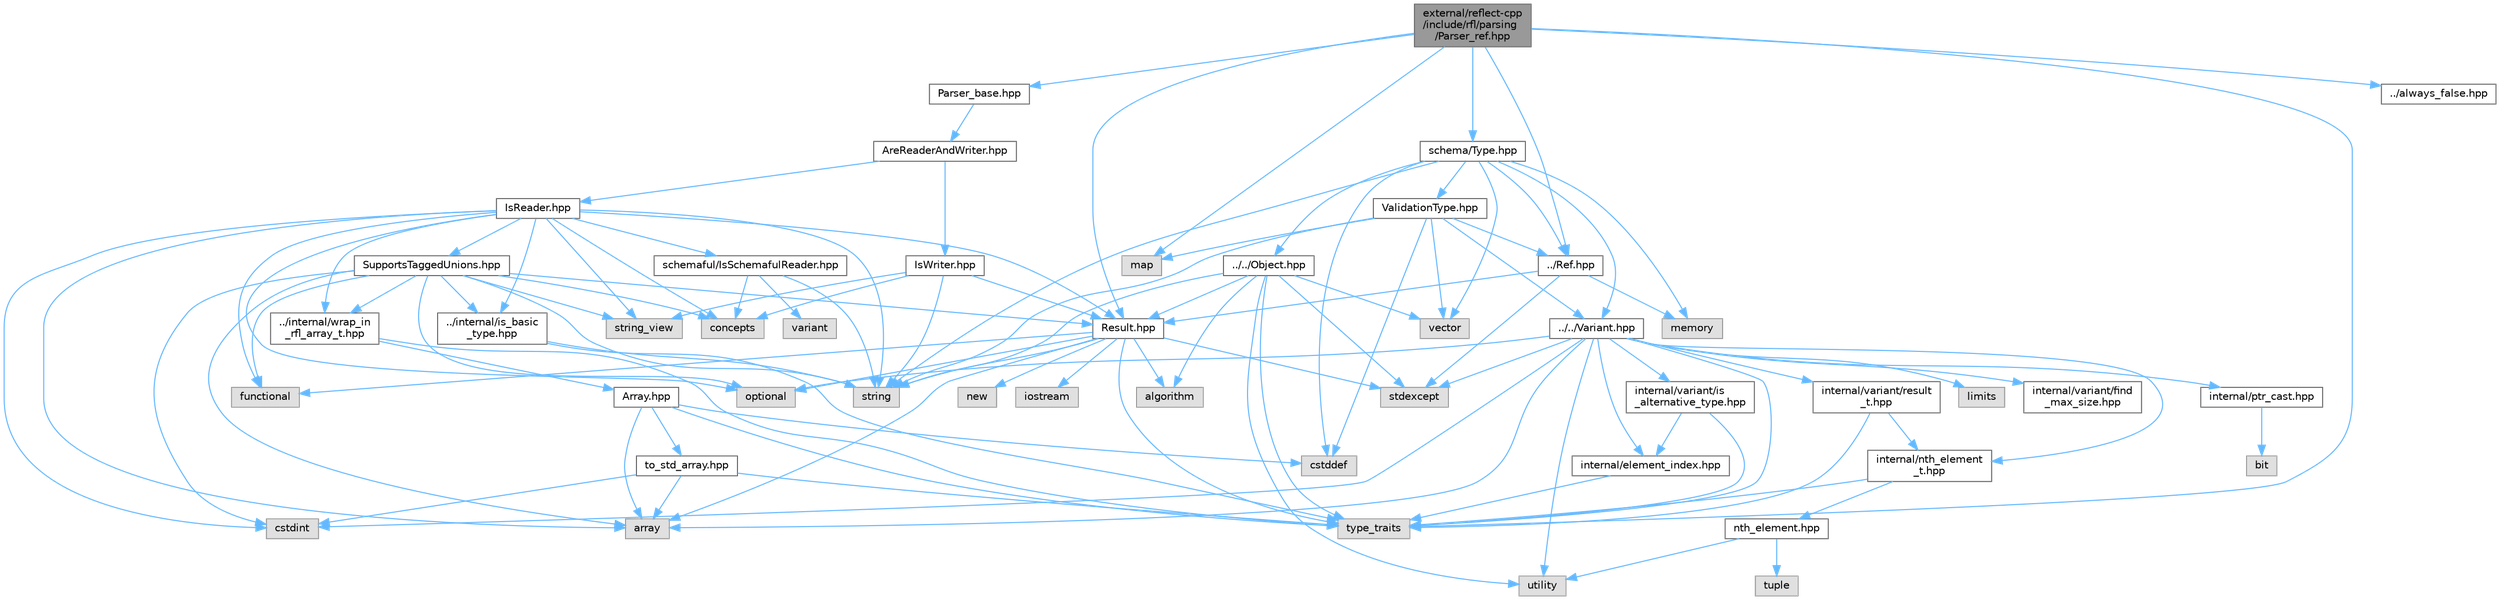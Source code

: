 digraph "external/reflect-cpp/include/rfl/parsing/Parser_ref.hpp"
{
 // LATEX_PDF_SIZE
  bgcolor="transparent";
  edge [fontname=Helvetica,fontsize=10,labelfontname=Helvetica,labelfontsize=10];
  node [fontname=Helvetica,fontsize=10,shape=box,height=0.2,width=0.4];
  Node1 [id="Node000001",label="external/reflect-cpp\l/include/rfl/parsing\l/Parser_ref.hpp",height=0.2,width=0.4,color="gray40", fillcolor="grey60", style="filled", fontcolor="black",tooltip=" "];
  Node1 -> Node2 [id="edge1_Node000001_Node000002",color="steelblue1",style="solid",tooltip=" "];
  Node2 [id="Node000002",label="map",height=0.2,width=0.4,color="grey60", fillcolor="#E0E0E0", style="filled",tooltip=" "];
  Node1 -> Node3 [id="edge2_Node000001_Node000003",color="steelblue1",style="solid",tooltip=" "];
  Node3 [id="Node000003",label="type_traits",height=0.2,width=0.4,color="grey60", fillcolor="#E0E0E0", style="filled",tooltip=" "];
  Node1 -> Node4 [id="edge3_Node000001_Node000004",color="steelblue1",style="solid",tooltip=" "];
  Node4 [id="Node000004",label="../Ref.hpp",height=0.2,width=0.4,color="grey40", fillcolor="white", style="filled",URL="$_ref_8hpp.html",tooltip=" "];
  Node4 -> Node5 [id="edge4_Node000004_Node000005",color="steelblue1",style="solid",tooltip=" "];
  Node5 [id="Node000005",label="memory",height=0.2,width=0.4,color="grey60", fillcolor="#E0E0E0", style="filled",tooltip=" "];
  Node4 -> Node6 [id="edge5_Node000004_Node000006",color="steelblue1",style="solid",tooltip=" "];
  Node6 [id="Node000006",label="stdexcept",height=0.2,width=0.4,color="grey60", fillcolor="#E0E0E0", style="filled",tooltip=" "];
  Node4 -> Node7 [id="edge6_Node000004_Node000007",color="steelblue1",style="solid",tooltip=" "];
  Node7 [id="Node000007",label="Result.hpp",height=0.2,width=0.4,color="grey40", fillcolor="white", style="filled",URL="$_result_8hpp.html",tooltip=" "];
  Node7 -> Node8 [id="edge7_Node000007_Node000008",color="steelblue1",style="solid",tooltip=" "];
  Node8 [id="Node000008",label="algorithm",height=0.2,width=0.4,color="grey60", fillcolor="#E0E0E0", style="filled",tooltip=" "];
  Node7 -> Node9 [id="edge8_Node000007_Node000009",color="steelblue1",style="solid",tooltip=" "];
  Node9 [id="Node000009",label="array",height=0.2,width=0.4,color="grey60", fillcolor="#E0E0E0", style="filled",tooltip=" "];
  Node7 -> Node10 [id="edge9_Node000007_Node000010",color="steelblue1",style="solid",tooltip=" "];
  Node10 [id="Node000010",label="functional",height=0.2,width=0.4,color="grey60", fillcolor="#E0E0E0", style="filled",tooltip=" "];
  Node7 -> Node11 [id="edge10_Node000007_Node000011",color="steelblue1",style="solid",tooltip=" "];
  Node11 [id="Node000011",label="iostream",height=0.2,width=0.4,color="grey60", fillcolor="#E0E0E0", style="filled",tooltip=" "];
  Node7 -> Node12 [id="edge11_Node000007_Node000012",color="steelblue1",style="solid",tooltip=" "];
  Node12 [id="Node000012",label="new",height=0.2,width=0.4,color="grey60", fillcolor="#E0E0E0", style="filled",tooltip=" "];
  Node7 -> Node13 [id="edge12_Node000007_Node000013",color="steelblue1",style="solid",tooltip=" "];
  Node13 [id="Node000013",label="optional",height=0.2,width=0.4,color="grey60", fillcolor="#E0E0E0", style="filled",tooltip=" "];
  Node7 -> Node6 [id="edge13_Node000007_Node000006",color="steelblue1",style="solid",tooltip=" "];
  Node7 -> Node14 [id="edge14_Node000007_Node000014",color="steelblue1",style="solid",tooltip=" "];
  Node14 [id="Node000014",label="string",height=0.2,width=0.4,color="grey60", fillcolor="#E0E0E0", style="filled",tooltip=" "];
  Node7 -> Node3 [id="edge15_Node000007_Node000003",color="steelblue1",style="solid",tooltip=" "];
  Node1 -> Node7 [id="edge16_Node000001_Node000007",color="steelblue1",style="solid",tooltip=" "];
  Node1 -> Node15 [id="edge17_Node000001_Node000015",color="steelblue1",style="solid",tooltip=" "];
  Node15 [id="Node000015",label="../always_false.hpp",height=0.2,width=0.4,color="grey40", fillcolor="white", style="filled",URL="$always__false_8hpp.html",tooltip=" "];
  Node1 -> Node16 [id="edge18_Node000001_Node000016",color="steelblue1",style="solid",tooltip=" "];
  Node16 [id="Node000016",label="Parser_base.hpp",height=0.2,width=0.4,color="grey40", fillcolor="white", style="filled",URL="$_parser__base_8hpp.html",tooltip=" "];
  Node16 -> Node17 [id="edge19_Node000016_Node000017",color="steelblue1",style="solid",tooltip=" "];
  Node17 [id="Node000017",label="AreReaderAndWriter.hpp",height=0.2,width=0.4,color="grey40", fillcolor="white", style="filled",URL="$_are_reader_and_writer_8hpp.html",tooltip=" "];
  Node17 -> Node18 [id="edge20_Node000017_Node000018",color="steelblue1",style="solid",tooltip=" "];
  Node18 [id="Node000018",label="IsReader.hpp",height=0.2,width=0.4,color="grey40", fillcolor="white", style="filled",URL="$_is_reader_8hpp.html",tooltip=" "];
  Node18 -> Node9 [id="edge21_Node000018_Node000009",color="steelblue1",style="solid",tooltip=" "];
  Node18 -> Node19 [id="edge22_Node000018_Node000019",color="steelblue1",style="solid",tooltip=" "];
  Node19 [id="Node000019",label="concepts",height=0.2,width=0.4,color="grey60", fillcolor="#E0E0E0", style="filled",tooltip=" "];
  Node18 -> Node20 [id="edge23_Node000018_Node000020",color="steelblue1",style="solid",tooltip=" "];
  Node20 [id="Node000020",label="cstdint",height=0.2,width=0.4,color="grey60", fillcolor="#E0E0E0", style="filled",tooltip=" "];
  Node18 -> Node10 [id="edge24_Node000018_Node000010",color="steelblue1",style="solid",tooltip=" "];
  Node18 -> Node13 [id="edge25_Node000018_Node000013",color="steelblue1",style="solid",tooltip=" "];
  Node18 -> Node14 [id="edge26_Node000018_Node000014",color="steelblue1",style="solid",tooltip=" "];
  Node18 -> Node21 [id="edge27_Node000018_Node000021",color="steelblue1",style="solid",tooltip=" "];
  Node21 [id="Node000021",label="string_view",height=0.2,width=0.4,color="grey60", fillcolor="#E0E0E0", style="filled",tooltip=" "];
  Node18 -> Node7 [id="edge28_Node000018_Node000007",color="steelblue1",style="solid",tooltip=" "];
  Node18 -> Node22 [id="edge29_Node000018_Node000022",color="steelblue1",style="solid",tooltip=" "];
  Node22 [id="Node000022",label="../internal/is_basic\l_type.hpp",height=0.2,width=0.4,color="grey40", fillcolor="white", style="filled",URL="$is__basic__type_8hpp.html",tooltip=" "];
  Node22 -> Node14 [id="edge30_Node000022_Node000014",color="steelblue1",style="solid",tooltip=" "];
  Node22 -> Node3 [id="edge31_Node000022_Node000003",color="steelblue1",style="solid",tooltip=" "];
  Node18 -> Node23 [id="edge32_Node000018_Node000023",color="steelblue1",style="solid",tooltip=" "];
  Node23 [id="Node000023",label="../internal/wrap_in\l_rfl_array_t.hpp",height=0.2,width=0.4,color="grey40", fillcolor="white", style="filled",URL="$wrap__in__rfl__array__t_8hpp.html",tooltip=" "];
  Node23 -> Node3 [id="edge33_Node000023_Node000003",color="steelblue1",style="solid",tooltip=" "];
  Node23 -> Node24 [id="edge34_Node000023_Node000024",color="steelblue1",style="solid",tooltip=" "];
  Node24 [id="Node000024",label="Array.hpp",height=0.2,width=0.4,color="grey40", fillcolor="white", style="filled",URL="$_array_8hpp.html",tooltip=" "];
  Node24 -> Node9 [id="edge35_Node000024_Node000009",color="steelblue1",style="solid",tooltip=" "];
  Node24 -> Node25 [id="edge36_Node000024_Node000025",color="steelblue1",style="solid",tooltip=" "];
  Node25 [id="Node000025",label="cstddef",height=0.2,width=0.4,color="grey60", fillcolor="#E0E0E0", style="filled",tooltip=" "];
  Node24 -> Node3 [id="edge37_Node000024_Node000003",color="steelblue1",style="solid",tooltip=" "];
  Node24 -> Node26 [id="edge38_Node000024_Node000026",color="steelblue1",style="solid",tooltip=" "];
  Node26 [id="Node000026",label="to_std_array.hpp",height=0.2,width=0.4,color="grey40", fillcolor="white", style="filled",URL="$to__std__array_8hpp.html",tooltip=" "];
  Node26 -> Node9 [id="edge39_Node000026_Node000009",color="steelblue1",style="solid",tooltip=" "];
  Node26 -> Node20 [id="edge40_Node000026_Node000020",color="steelblue1",style="solid",tooltip=" "];
  Node26 -> Node3 [id="edge41_Node000026_Node000003",color="steelblue1",style="solid",tooltip=" "];
  Node18 -> Node27 [id="edge42_Node000018_Node000027",color="steelblue1",style="solid",tooltip=" "];
  Node27 [id="Node000027",label="SupportsTaggedUnions.hpp",height=0.2,width=0.4,color="grey40", fillcolor="white", style="filled",URL="$_supports_tagged_unions_8hpp.html",tooltip=" "];
  Node27 -> Node9 [id="edge43_Node000027_Node000009",color="steelblue1",style="solid",tooltip=" "];
  Node27 -> Node19 [id="edge44_Node000027_Node000019",color="steelblue1",style="solid",tooltip=" "];
  Node27 -> Node20 [id="edge45_Node000027_Node000020",color="steelblue1",style="solid",tooltip=" "];
  Node27 -> Node10 [id="edge46_Node000027_Node000010",color="steelblue1",style="solid",tooltip=" "];
  Node27 -> Node13 [id="edge47_Node000027_Node000013",color="steelblue1",style="solid",tooltip=" "];
  Node27 -> Node14 [id="edge48_Node000027_Node000014",color="steelblue1",style="solid",tooltip=" "];
  Node27 -> Node21 [id="edge49_Node000027_Node000021",color="steelblue1",style="solid",tooltip=" "];
  Node27 -> Node7 [id="edge50_Node000027_Node000007",color="steelblue1",style="solid",tooltip=" "];
  Node27 -> Node22 [id="edge51_Node000027_Node000022",color="steelblue1",style="solid",tooltip=" "];
  Node27 -> Node23 [id="edge52_Node000027_Node000023",color="steelblue1",style="solid",tooltip=" "];
  Node18 -> Node28 [id="edge53_Node000018_Node000028",color="steelblue1",style="solid",tooltip=" "];
  Node28 [id="Node000028",label="schemaful/IsSchemafulReader.hpp",height=0.2,width=0.4,color="grey40", fillcolor="white", style="filled",URL="$_is_schemaful_reader_8hpp.html",tooltip=" "];
  Node28 -> Node19 [id="edge54_Node000028_Node000019",color="steelblue1",style="solid",tooltip=" "];
  Node28 -> Node14 [id="edge55_Node000028_Node000014",color="steelblue1",style="solid",tooltip=" "];
  Node28 -> Node29 [id="edge56_Node000028_Node000029",color="steelblue1",style="solid",tooltip=" "];
  Node29 [id="Node000029",label="variant",height=0.2,width=0.4,color="grey60", fillcolor="#E0E0E0", style="filled",tooltip=" "];
  Node17 -> Node30 [id="edge57_Node000017_Node000030",color="steelblue1",style="solid",tooltip=" "];
  Node30 [id="Node000030",label="IsWriter.hpp",height=0.2,width=0.4,color="grey40", fillcolor="white", style="filled",URL="$_is_writer_8hpp.html",tooltip=" "];
  Node30 -> Node19 [id="edge58_Node000030_Node000019",color="steelblue1",style="solid",tooltip=" "];
  Node30 -> Node14 [id="edge59_Node000030_Node000014",color="steelblue1",style="solid",tooltip=" "];
  Node30 -> Node21 [id="edge60_Node000030_Node000021",color="steelblue1",style="solid",tooltip=" "];
  Node30 -> Node7 [id="edge61_Node000030_Node000007",color="steelblue1",style="solid",tooltip=" "];
  Node1 -> Node31 [id="edge62_Node000001_Node000031",color="steelblue1",style="solid",tooltip=" "];
  Node31 [id="Node000031",label="schema/Type.hpp",height=0.2,width=0.4,color="grey40", fillcolor="white", style="filled",URL="$parsing_2schema_2_type_8hpp.html",tooltip=" "];
  Node31 -> Node25 [id="edge63_Node000031_Node000025",color="steelblue1",style="solid",tooltip=" "];
  Node31 -> Node5 [id="edge64_Node000031_Node000005",color="steelblue1",style="solid",tooltip=" "];
  Node31 -> Node14 [id="edge65_Node000031_Node000014",color="steelblue1",style="solid",tooltip=" "];
  Node31 -> Node32 [id="edge66_Node000031_Node000032",color="steelblue1",style="solid",tooltip=" "];
  Node32 [id="Node000032",label="vector",height=0.2,width=0.4,color="grey60", fillcolor="#E0E0E0", style="filled",tooltip=" "];
  Node31 -> Node33 [id="edge67_Node000031_Node000033",color="steelblue1",style="solid",tooltip=" "];
  Node33 [id="Node000033",label="../../Object.hpp",height=0.2,width=0.4,color="grey40", fillcolor="white", style="filled",URL="$_object_8hpp.html",tooltip=" "];
  Node33 -> Node8 [id="edge68_Node000033_Node000008",color="steelblue1",style="solid",tooltip=" "];
  Node33 -> Node6 [id="edge69_Node000033_Node000006",color="steelblue1",style="solid",tooltip=" "];
  Node33 -> Node14 [id="edge70_Node000033_Node000014",color="steelblue1",style="solid",tooltip=" "];
  Node33 -> Node3 [id="edge71_Node000033_Node000003",color="steelblue1",style="solid",tooltip=" "];
  Node33 -> Node34 [id="edge72_Node000033_Node000034",color="steelblue1",style="solid",tooltip=" "];
  Node34 [id="Node000034",label="utility",height=0.2,width=0.4,color="grey60", fillcolor="#E0E0E0", style="filled",tooltip=" "];
  Node33 -> Node32 [id="edge73_Node000033_Node000032",color="steelblue1",style="solid",tooltip=" "];
  Node33 -> Node7 [id="edge74_Node000033_Node000007",color="steelblue1",style="solid",tooltip=" "];
  Node31 -> Node4 [id="edge75_Node000031_Node000004",color="steelblue1",style="solid",tooltip=" "];
  Node31 -> Node35 [id="edge76_Node000031_Node000035",color="steelblue1",style="solid",tooltip=" "];
  Node35 [id="Node000035",label="../../Variant.hpp",height=0.2,width=0.4,color="grey40", fillcolor="white", style="filled",URL="$_variant_8hpp.html",tooltip=" "];
  Node35 -> Node9 [id="edge77_Node000035_Node000009",color="steelblue1",style="solid",tooltip=" "];
  Node35 -> Node20 [id="edge78_Node000035_Node000020",color="steelblue1",style="solid",tooltip=" "];
  Node35 -> Node36 [id="edge79_Node000035_Node000036",color="steelblue1",style="solid",tooltip=" "];
  Node36 [id="Node000036",label="limits",height=0.2,width=0.4,color="grey60", fillcolor="#E0E0E0", style="filled",tooltip=" "];
  Node35 -> Node13 [id="edge80_Node000035_Node000013",color="steelblue1",style="solid",tooltip=" "];
  Node35 -> Node6 [id="edge81_Node000035_Node000006",color="steelblue1",style="solid",tooltip=" "];
  Node35 -> Node3 [id="edge82_Node000035_Node000003",color="steelblue1",style="solid",tooltip=" "];
  Node35 -> Node34 [id="edge83_Node000035_Node000034",color="steelblue1",style="solid",tooltip=" "];
  Node35 -> Node37 [id="edge84_Node000035_Node000037",color="steelblue1",style="solid",tooltip=" "];
  Node37 [id="Node000037",label="internal/element_index.hpp",height=0.2,width=0.4,color="grey40", fillcolor="white", style="filled",URL="$element__index_8hpp.html",tooltip=" "];
  Node37 -> Node3 [id="edge85_Node000037_Node000003",color="steelblue1",style="solid",tooltip=" "];
  Node35 -> Node38 [id="edge86_Node000035_Node000038",color="steelblue1",style="solid",tooltip=" "];
  Node38 [id="Node000038",label="internal/nth_element\l_t.hpp",height=0.2,width=0.4,color="grey40", fillcolor="white", style="filled",URL="$nth__element__t_8hpp.html",tooltip=" "];
  Node38 -> Node3 [id="edge87_Node000038_Node000003",color="steelblue1",style="solid",tooltip=" "];
  Node38 -> Node39 [id="edge88_Node000038_Node000039",color="steelblue1",style="solid",tooltip=" "];
  Node39 [id="Node000039",label="nth_element.hpp",height=0.2,width=0.4,color="grey40", fillcolor="white", style="filled",URL="$nth__element_8hpp.html",tooltip=" "];
  Node39 -> Node40 [id="edge89_Node000039_Node000040",color="steelblue1",style="solid",tooltip=" "];
  Node40 [id="Node000040",label="tuple",height=0.2,width=0.4,color="grey60", fillcolor="#E0E0E0", style="filled",tooltip=" "];
  Node39 -> Node34 [id="edge90_Node000039_Node000034",color="steelblue1",style="solid",tooltip=" "];
  Node35 -> Node41 [id="edge91_Node000035_Node000041",color="steelblue1",style="solid",tooltip=" "];
  Node41 [id="Node000041",label="internal/variant/find\l_max_size.hpp",height=0.2,width=0.4,color="grey40", fillcolor="white", style="filled",URL="$find__max__size_8hpp.html",tooltip=" "];
  Node35 -> Node42 [id="edge92_Node000035_Node000042",color="steelblue1",style="solid",tooltip=" "];
  Node42 [id="Node000042",label="internal/variant/is\l_alternative_type.hpp",height=0.2,width=0.4,color="grey40", fillcolor="white", style="filled",URL="$is__alternative__type_8hpp.html",tooltip=" "];
  Node42 -> Node3 [id="edge93_Node000042_Node000003",color="steelblue1",style="solid",tooltip=" "];
  Node42 -> Node37 [id="edge94_Node000042_Node000037",color="steelblue1",style="solid",tooltip=" "];
  Node35 -> Node43 [id="edge95_Node000035_Node000043",color="steelblue1",style="solid",tooltip=" "];
  Node43 [id="Node000043",label="internal/variant/result\l_t.hpp",height=0.2,width=0.4,color="grey40", fillcolor="white", style="filled",URL="$result__t_8hpp.html",tooltip=" "];
  Node43 -> Node3 [id="edge96_Node000043_Node000003",color="steelblue1",style="solid",tooltip=" "];
  Node43 -> Node38 [id="edge97_Node000043_Node000038",color="steelblue1",style="solid",tooltip=" "];
  Node35 -> Node44 [id="edge98_Node000035_Node000044",color="steelblue1",style="solid",tooltip=" "];
  Node44 [id="Node000044",label="internal/ptr_cast.hpp",height=0.2,width=0.4,color="grey40", fillcolor="white", style="filled",URL="$ptr__cast_8hpp.html",tooltip=" "];
  Node44 -> Node45 [id="edge99_Node000044_Node000045",color="steelblue1",style="solid",tooltip=" "];
  Node45 [id="Node000045",label="bit",height=0.2,width=0.4,color="grey60", fillcolor="#E0E0E0", style="filled",tooltip=" "];
  Node31 -> Node46 [id="edge100_Node000031_Node000046",color="steelblue1",style="solid",tooltip=" "];
  Node46 [id="Node000046",label="ValidationType.hpp",height=0.2,width=0.4,color="grey40", fillcolor="white", style="filled",URL="$_validation_type_8hpp.html",tooltip=" "];
  Node46 -> Node25 [id="edge101_Node000046_Node000025",color="steelblue1",style="solid",tooltip=" "];
  Node46 -> Node2 [id="edge102_Node000046_Node000002",color="steelblue1",style="solid",tooltip=" "];
  Node46 -> Node14 [id="edge103_Node000046_Node000014",color="steelblue1",style="solid",tooltip=" "];
  Node46 -> Node32 [id="edge104_Node000046_Node000032",color="steelblue1",style="solid",tooltip=" "];
  Node46 -> Node4 [id="edge105_Node000046_Node000004",color="steelblue1",style="solid",tooltip=" "];
  Node46 -> Node35 [id="edge106_Node000046_Node000035",color="steelblue1",style="solid",tooltip=" "];
}
